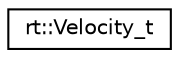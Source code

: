 digraph "Graphical Class Hierarchy"
{
 // LATEX_PDF_SIZE
  edge [fontname="Helvetica",fontsize="10",labelfontname="Helvetica",labelfontsize="10"];
  node [fontname="Helvetica",fontsize="10",shape=record];
  rankdir="LR";
  Node0 [label="rt::Velocity_t",height=0.2,width=0.4,color="black", fillcolor="white", style="filled",URL="$structrt_1_1Velocity__t.html",tooltip="Represent the velocity fo the entity."];
}
